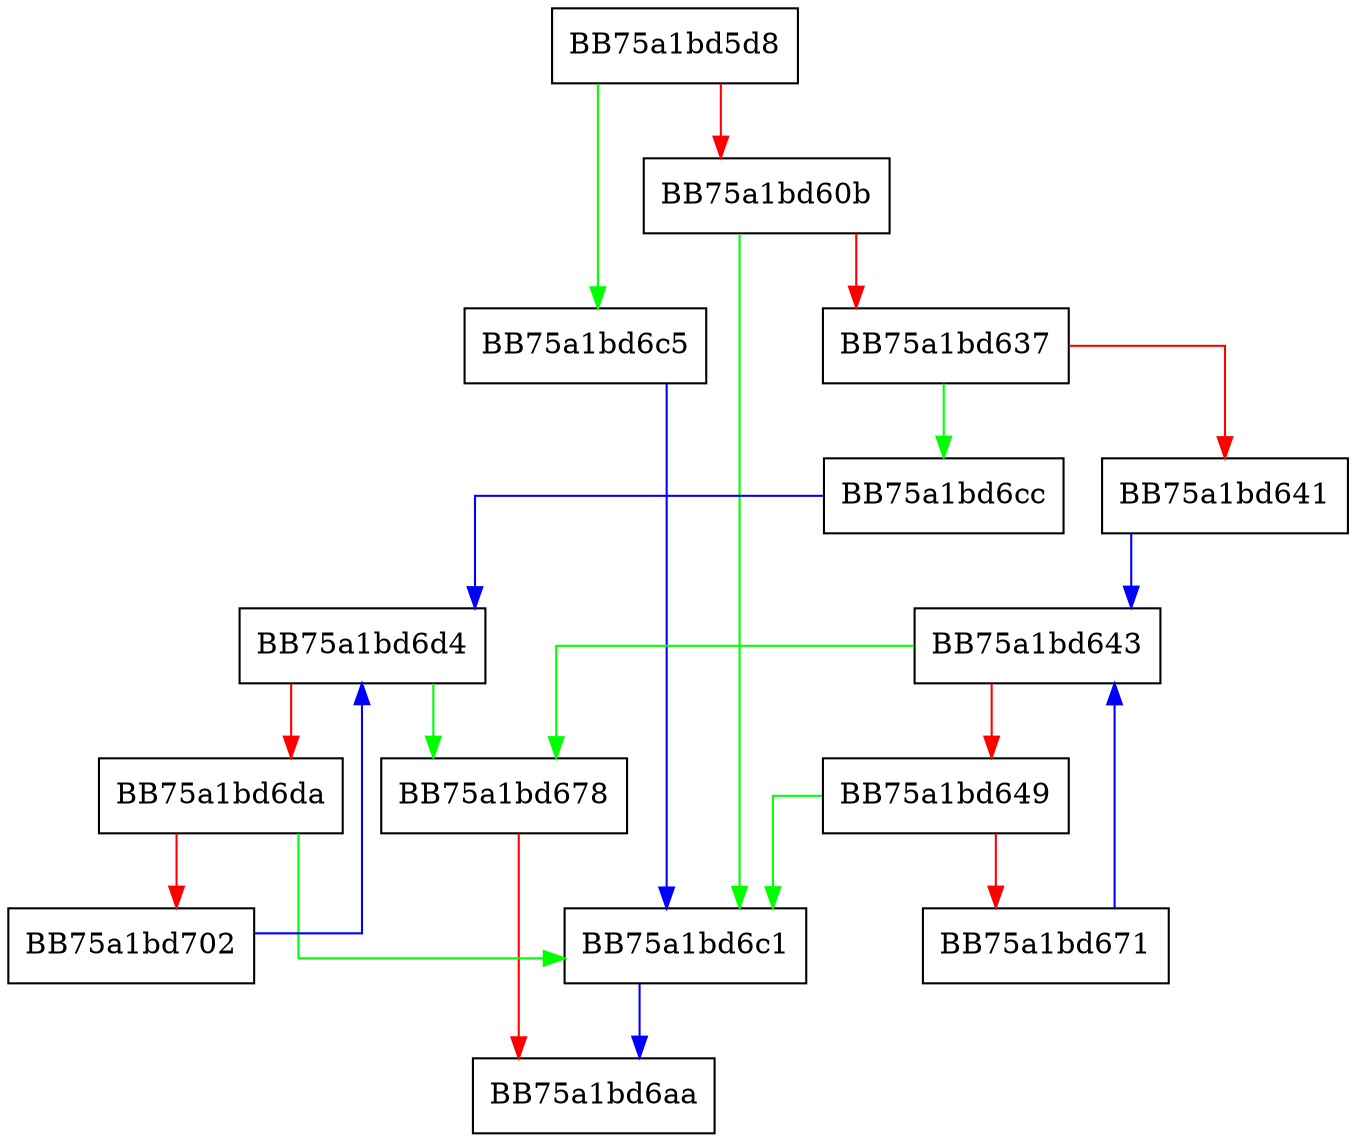 digraph get_prematch {
  node [shape="box"];
  graph [splines=ortho];
  BB75a1bd5d8 -> BB75a1bd6c5 [color="green"];
  BB75a1bd5d8 -> BB75a1bd60b [color="red"];
  BB75a1bd60b -> BB75a1bd6c1 [color="green"];
  BB75a1bd60b -> BB75a1bd637 [color="red"];
  BB75a1bd637 -> BB75a1bd6cc [color="green"];
  BB75a1bd637 -> BB75a1bd641 [color="red"];
  BB75a1bd641 -> BB75a1bd643 [color="blue"];
  BB75a1bd643 -> BB75a1bd678 [color="green"];
  BB75a1bd643 -> BB75a1bd649 [color="red"];
  BB75a1bd649 -> BB75a1bd6c1 [color="green"];
  BB75a1bd649 -> BB75a1bd671 [color="red"];
  BB75a1bd671 -> BB75a1bd643 [color="blue"];
  BB75a1bd678 -> BB75a1bd6aa [color="red"];
  BB75a1bd6c1 -> BB75a1bd6aa [color="blue"];
  BB75a1bd6c5 -> BB75a1bd6c1 [color="blue"];
  BB75a1bd6cc -> BB75a1bd6d4 [color="blue"];
  BB75a1bd6d4 -> BB75a1bd678 [color="green"];
  BB75a1bd6d4 -> BB75a1bd6da [color="red"];
  BB75a1bd6da -> BB75a1bd6c1 [color="green"];
  BB75a1bd6da -> BB75a1bd702 [color="red"];
  BB75a1bd702 -> BB75a1bd6d4 [color="blue"];
}